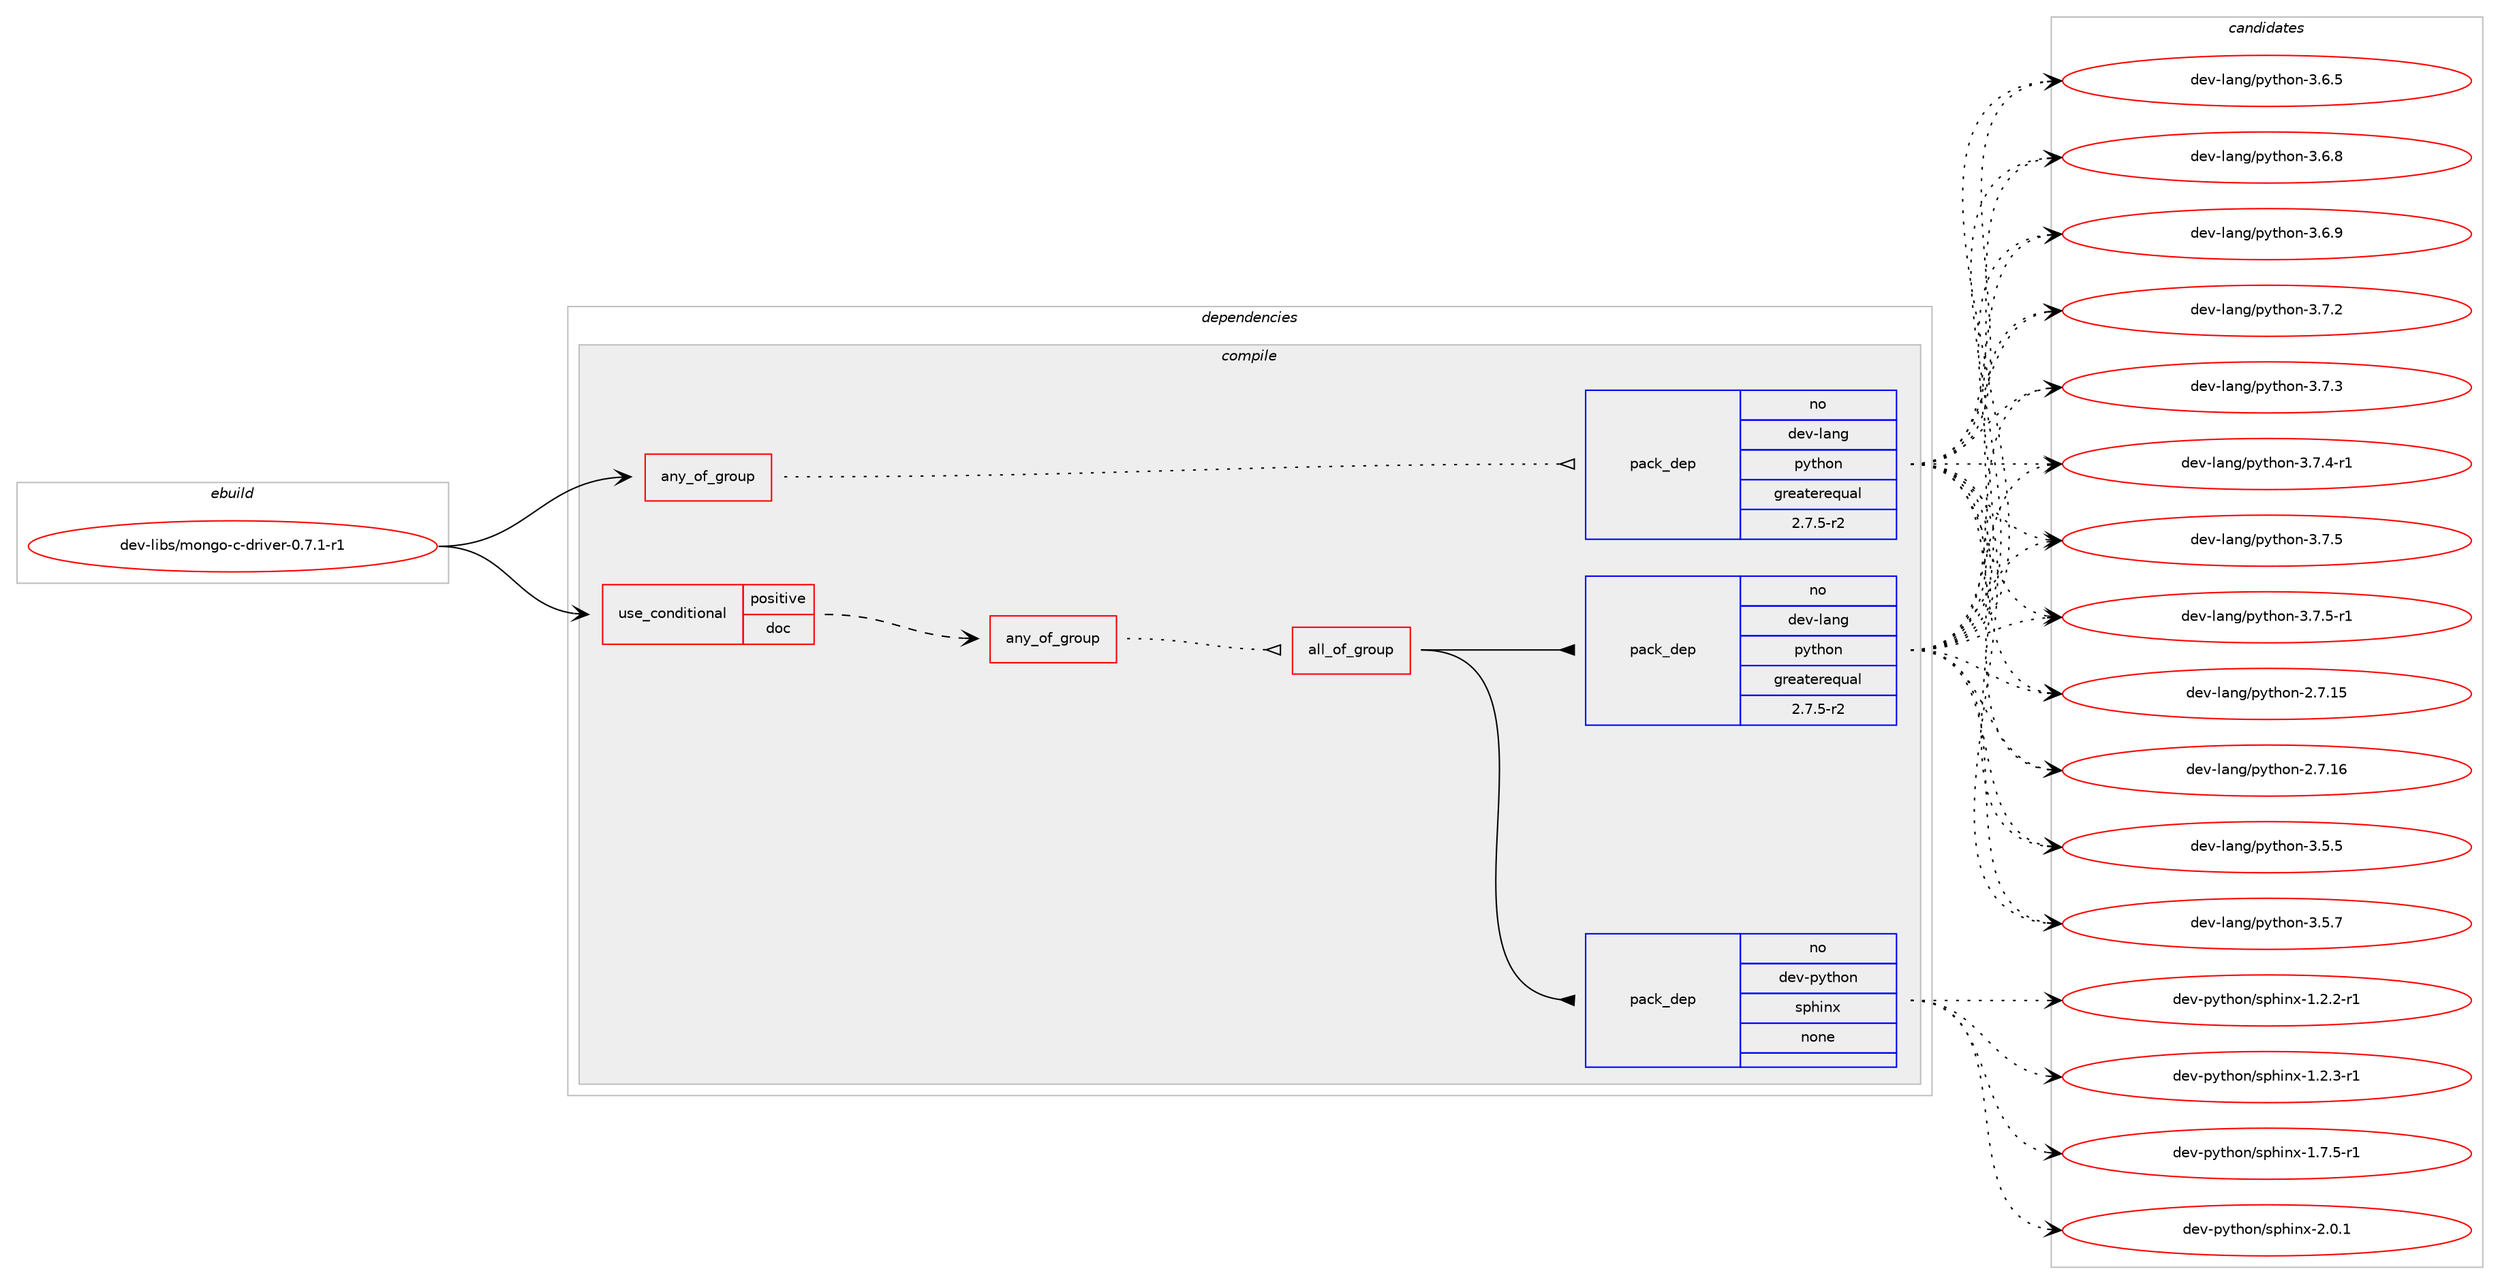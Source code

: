 digraph prolog {

# *************
# Graph options
# *************

newrank=true;
concentrate=true;
compound=true;
graph [rankdir=LR,fontname=Helvetica,fontsize=10,ranksep=1.5];#, ranksep=2.5, nodesep=0.2];
edge  [arrowhead=vee];
node  [fontname=Helvetica,fontsize=10];

# **********
# The ebuild
# **********

subgraph cluster_leftcol {
color=gray;
rank=same;
label=<<i>ebuild</i>>;
id [label="dev-libs/mongo-c-driver-0.7.1-r1", color=red, width=4, href="../dev-libs/mongo-c-driver-0.7.1-r1.svg"];
}

# ****************
# The dependencies
# ****************

subgraph cluster_midcol {
color=gray;
label=<<i>dependencies</i>>;
subgraph cluster_compile {
fillcolor="#eeeeee";
style=filled;
label=<<i>compile</i>>;
subgraph any11196 {
dependency567780 [label=<<TABLE BORDER="0" CELLBORDER="1" CELLSPACING="0" CELLPADDING="4"><TR><TD CELLPADDING="10">any_of_group</TD></TR></TABLE>>, shape=none, color=red];subgraph pack423983 {
dependency567781 [label=<<TABLE BORDER="0" CELLBORDER="1" CELLSPACING="0" CELLPADDING="4" WIDTH="220"><TR><TD ROWSPAN="6" CELLPADDING="30">pack_dep</TD></TR><TR><TD WIDTH="110">no</TD></TR><TR><TD>dev-lang</TD></TR><TR><TD>python</TD></TR><TR><TD>greaterequal</TD></TR><TR><TD>2.7.5-r2</TD></TR></TABLE>>, shape=none, color=blue];
}
dependency567780:e -> dependency567781:w [weight=20,style="dotted",arrowhead="oinv"];
}
id:e -> dependency567780:w [weight=20,style="solid",arrowhead="vee"];
subgraph cond132244 {
dependency567782 [label=<<TABLE BORDER="0" CELLBORDER="1" CELLSPACING="0" CELLPADDING="4"><TR><TD ROWSPAN="3" CELLPADDING="10">use_conditional</TD></TR><TR><TD>positive</TD></TR><TR><TD>doc</TD></TR></TABLE>>, shape=none, color=red];
subgraph any11197 {
dependency567783 [label=<<TABLE BORDER="0" CELLBORDER="1" CELLSPACING="0" CELLPADDING="4"><TR><TD CELLPADDING="10">any_of_group</TD></TR></TABLE>>, shape=none, color=red];subgraph all360 {
dependency567784 [label=<<TABLE BORDER="0" CELLBORDER="1" CELLSPACING="0" CELLPADDING="4"><TR><TD CELLPADDING="10">all_of_group</TD></TR></TABLE>>, shape=none, color=red];subgraph pack423984 {
dependency567785 [label=<<TABLE BORDER="0" CELLBORDER="1" CELLSPACING="0" CELLPADDING="4" WIDTH="220"><TR><TD ROWSPAN="6" CELLPADDING="30">pack_dep</TD></TR><TR><TD WIDTH="110">no</TD></TR><TR><TD>dev-lang</TD></TR><TR><TD>python</TD></TR><TR><TD>greaterequal</TD></TR><TR><TD>2.7.5-r2</TD></TR></TABLE>>, shape=none, color=blue];
}
dependency567784:e -> dependency567785:w [weight=20,style="solid",arrowhead="inv"];
subgraph pack423985 {
dependency567786 [label=<<TABLE BORDER="0" CELLBORDER="1" CELLSPACING="0" CELLPADDING="4" WIDTH="220"><TR><TD ROWSPAN="6" CELLPADDING="30">pack_dep</TD></TR><TR><TD WIDTH="110">no</TD></TR><TR><TD>dev-python</TD></TR><TR><TD>sphinx</TD></TR><TR><TD>none</TD></TR><TR><TD></TD></TR></TABLE>>, shape=none, color=blue];
}
dependency567784:e -> dependency567786:w [weight=20,style="solid",arrowhead="inv"];
}
dependency567783:e -> dependency567784:w [weight=20,style="dotted",arrowhead="oinv"];
}
dependency567782:e -> dependency567783:w [weight=20,style="dashed",arrowhead="vee"];
}
id:e -> dependency567782:w [weight=20,style="solid",arrowhead="vee"];
}
subgraph cluster_compileandrun {
fillcolor="#eeeeee";
style=filled;
label=<<i>compile and run</i>>;
}
subgraph cluster_run {
fillcolor="#eeeeee";
style=filled;
label=<<i>run</i>>;
}
}

# **************
# The candidates
# **************

subgraph cluster_choices {
rank=same;
color=gray;
label=<<i>candidates</i>>;

subgraph choice423983 {
color=black;
nodesep=1;
choice10010111845108971101034711212111610411111045504655464953 [label="dev-lang/python-2.7.15", color=red, width=4,href="../dev-lang/python-2.7.15.svg"];
choice10010111845108971101034711212111610411111045504655464954 [label="dev-lang/python-2.7.16", color=red, width=4,href="../dev-lang/python-2.7.16.svg"];
choice100101118451089711010347112121116104111110455146534653 [label="dev-lang/python-3.5.5", color=red, width=4,href="../dev-lang/python-3.5.5.svg"];
choice100101118451089711010347112121116104111110455146534655 [label="dev-lang/python-3.5.7", color=red, width=4,href="../dev-lang/python-3.5.7.svg"];
choice100101118451089711010347112121116104111110455146544653 [label="dev-lang/python-3.6.5", color=red, width=4,href="../dev-lang/python-3.6.5.svg"];
choice100101118451089711010347112121116104111110455146544656 [label="dev-lang/python-3.6.8", color=red, width=4,href="../dev-lang/python-3.6.8.svg"];
choice100101118451089711010347112121116104111110455146544657 [label="dev-lang/python-3.6.9", color=red, width=4,href="../dev-lang/python-3.6.9.svg"];
choice100101118451089711010347112121116104111110455146554650 [label="dev-lang/python-3.7.2", color=red, width=4,href="../dev-lang/python-3.7.2.svg"];
choice100101118451089711010347112121116104111110455146554651 [label="dev-lang/python-3.7.3", color=red, width=4,href="../dev-lang/python-3.7.3.svg"];
choice1001011184510897110103471121211161041111104551465546524511449 [label="dev-lang/python-3.7.4-r1", color=red, width=4,href="../dev-lang/python-3.7.4-r1.svg"];
choice100101118451089711010347112121116104111110455146554653 [label="dev-lang/python-3.7.5", color=red, width=4,href="../dev-lang/python-3.7.5.svg"];
choice1001011184510897110103471121211161041111104551465546534511449 [label="dev-lang/python-3.7.5-r1", color=red, width=4,href="../dev-lang/python-3.7.5-r1.svg"];
dependency567781:e -> choice10010111845108971101034711212111610411111045504655464953:w [style=dotted,weight="100"];
dependency567781:e -> choice10010111845108971101034711212111610411111045504655464954:w [style=dotted,weight="100"];
dependency567781:e -> choice100101118451089711010347112121116104111110455146534653:w [style=dotted,weight="100"];
dependency567781:e -> choice100101118451089711010347112121116104111110455146534655:w [style=dotted,weight="100"];
dependency567781:e -> choice100101118451089711010347112121116104111110455146544653:w [style=dotted,weight="100"];
dependency567781:e -> choice100101118451089711010347112121116104111110455146544656:w [style=dotted,weight="100"];
dependency567781:e -> choice100101118451089711010347112121116104111110455146544657:w [style=dotted,weight="100"];
dependency567781:e -> choice100101118451089711010347112121116104111110455146554650:w [style=dotted,weight="100"];
dependency567781:e -> choice100101118451089711010347112121116104111110455146554651:w [style=dotted,weight="100"];
dependency567781:e -> choice1001011184510897110103471121211161041111104551465546524511449:w [style=dotted,weight="100"];
dependency567781:e -> choice100101118451089711010347112121116104111110455146554653:w [style=dotted,weight="100"];
dependency567781:e -> choice1001011184510897110103471121211161041111104551465546534511449:w [style=dotted,weight="100"];
}
subgraph choice423984 {
color=black;
nodesep=1;
choice10010111845108971101034711212111610411111045504655464953 [label="dev-lang/python-2.7.15", color=red, width=4,href="../dev-lang/python-2.7.15.svg"];
choice10010111845108971101034711212111610411111045504655464954 [label="dev-lang/python-2.7.16", color=red, width=4,href="../dev-lang/python-2.7.16.svg"];
choice100101118451089711010347112121116104111110455146534653 [label="dev-lang/python-3.5.5", color=red, width=4,href="../dev-lang/python-3.5.5.svg"];
choice100101118451089711010347112121116104111110455146534655 [label="dev-lang/python-3.5.7", color=red, width=4,href="../dev-lang/python-3.5.7.svg"];
choice100101118451089711010347112121116104111110455146544653 [label="dev-lang/python-3.6.5", color=red, width=4,href="../dev-lang/python-3.6.5.svg"];
choice100101118451089711010347112121116104111110455146544656 [label="dev-lang/python-3.6.8", color=red, width=4,href="../dev-lang/python-3.6.8.svg"];
choice100101118451089711010347112121116104111110455146544657 [label="dev-lang/python-3.6.9", color=red, width=4,href="../dev-lang/python-3.6.9.svg"];
choice100101118451089711010347112121116104111110455146554650 [label="dev-lang/python-3.7.2", color=red, width=4,href="../dev-lang/python-3.7.2.svg"];
choice100101118451089711010347112121116104111110455146554651 [label="dev-lang/python-3.7.3", color=red, width=4,href="../dev-lang/python-3.7.3.svg"];
choice1001011184510897110103471121211161041111104551465546524511449 [label="dev-lang/python-3.7.4-r1", color=red, width=4,href="../dev-lang/python-3.7.4-r1.svg"];
choice100101118451089711010347112121116104111110455146554653 [label="dev-lang/python-3.7.5", color=red, width=4,href="../dev-lang/python-3.7.5.svg"];
choice1001011184510897110103471121211161041111104551465546534511449 [label="dev-lang/python-3.7.5-r1", color=red, width=4,href="../dev-lang/python-3.7.5-r1.svg"];
dependency567785:e -> choice10010111845108971101034711212111610411111045504655464953:w [style=dotted,weight="100"];
dependency567785:e -> choice10010111845108971101034711212111610411111045504655464954:w [style=dotted,weight="100"];
dependency567785:e -> choice100101118451089711010347112121116104111110455146534653:w [style=dotted,weight="100"];
dependency567785:e -> choice100101118451089711010347112121116104111110455146534655:w [style=dotted,weight="100"];
dependency567785:e -> choice100101118451089711010347112121116104111110455146544653:w [style=dotted,weight="100"];
dependency567785:e -> choice100101118451089711010347112121116104111110455146544656:w [style=dotted,weight="100"];
dependency567785:e -> choice100101118451089711010347112121116104111110455146544657:w [style=dotted,weight="100"];
dependency567785:e -> choice100101118451089711010347112121116104111110455146554650:w [style=dotted,weight="100"];
dependency567785:e -> choice100101118451089711010347112121116104111110455146554651:w [style=dotted,weight="100"];
dependency567785:e -> choice1001011184510897110103471121211161041111104551465546524511449:w [style=dotted,weight="100"];
dependency567785:e -> choice100101118451089711010347112121116104111110455146554653:w [style=dotted,weight="100"];
dependency567785:e -> choice1001011184510897110103471121211161041111104551465546534511449:w [style=dotted,weight="100"];
}
subgraph choice423985 {
color=black;
nodesep=1;
choice10010111845112121116104111110471151121041051101204549465046504511449 [label="dev-python/sphinx-1.2.2-r1", color=red, width=4,href="../dev-python/sphinx-1.2.2-r1.svg"];
choice10010111845112121116104111110471151121041051101204549465046514511449 [label="dev-python/sphinx-1.2.3-r1", color=red, width=4,href="../dev-python/sphinx-1.2.3-r1.svg"];
choice10010111845112121116104111110471151121041051101204549465546534511449 [label="dev-python/sphinx-1.7.5-r1", color=red, width=4,href="../dev-python/sphinx-1.7.5-r1.svg"];
choice1001011184511212111610411111047115112104105110120455046484649 [label="dev-python/sphinx-2.0.1", color=red, width=4,href="../dev-python/sphinx-2.0.1.svg"];
dependency567786:e -> choice10010111845112121116104111110471151121041051101204549465046504511449:w [style=dotted,weight="100"];
dependency567786:e -> choice10010111845112121116104111110471151121041051101204549465046514511449:w [style=dotted,weight="100"];
dependency567786:e -> choice10010111845112121116104111110471151121041051101204549465546534511449:w [style=dotted,weight="100"];
dependency567786:e -> choice1001011184511212111610411111047115112104105110120455046484649:w [style=dotted,weight="100"];
}
}

}
